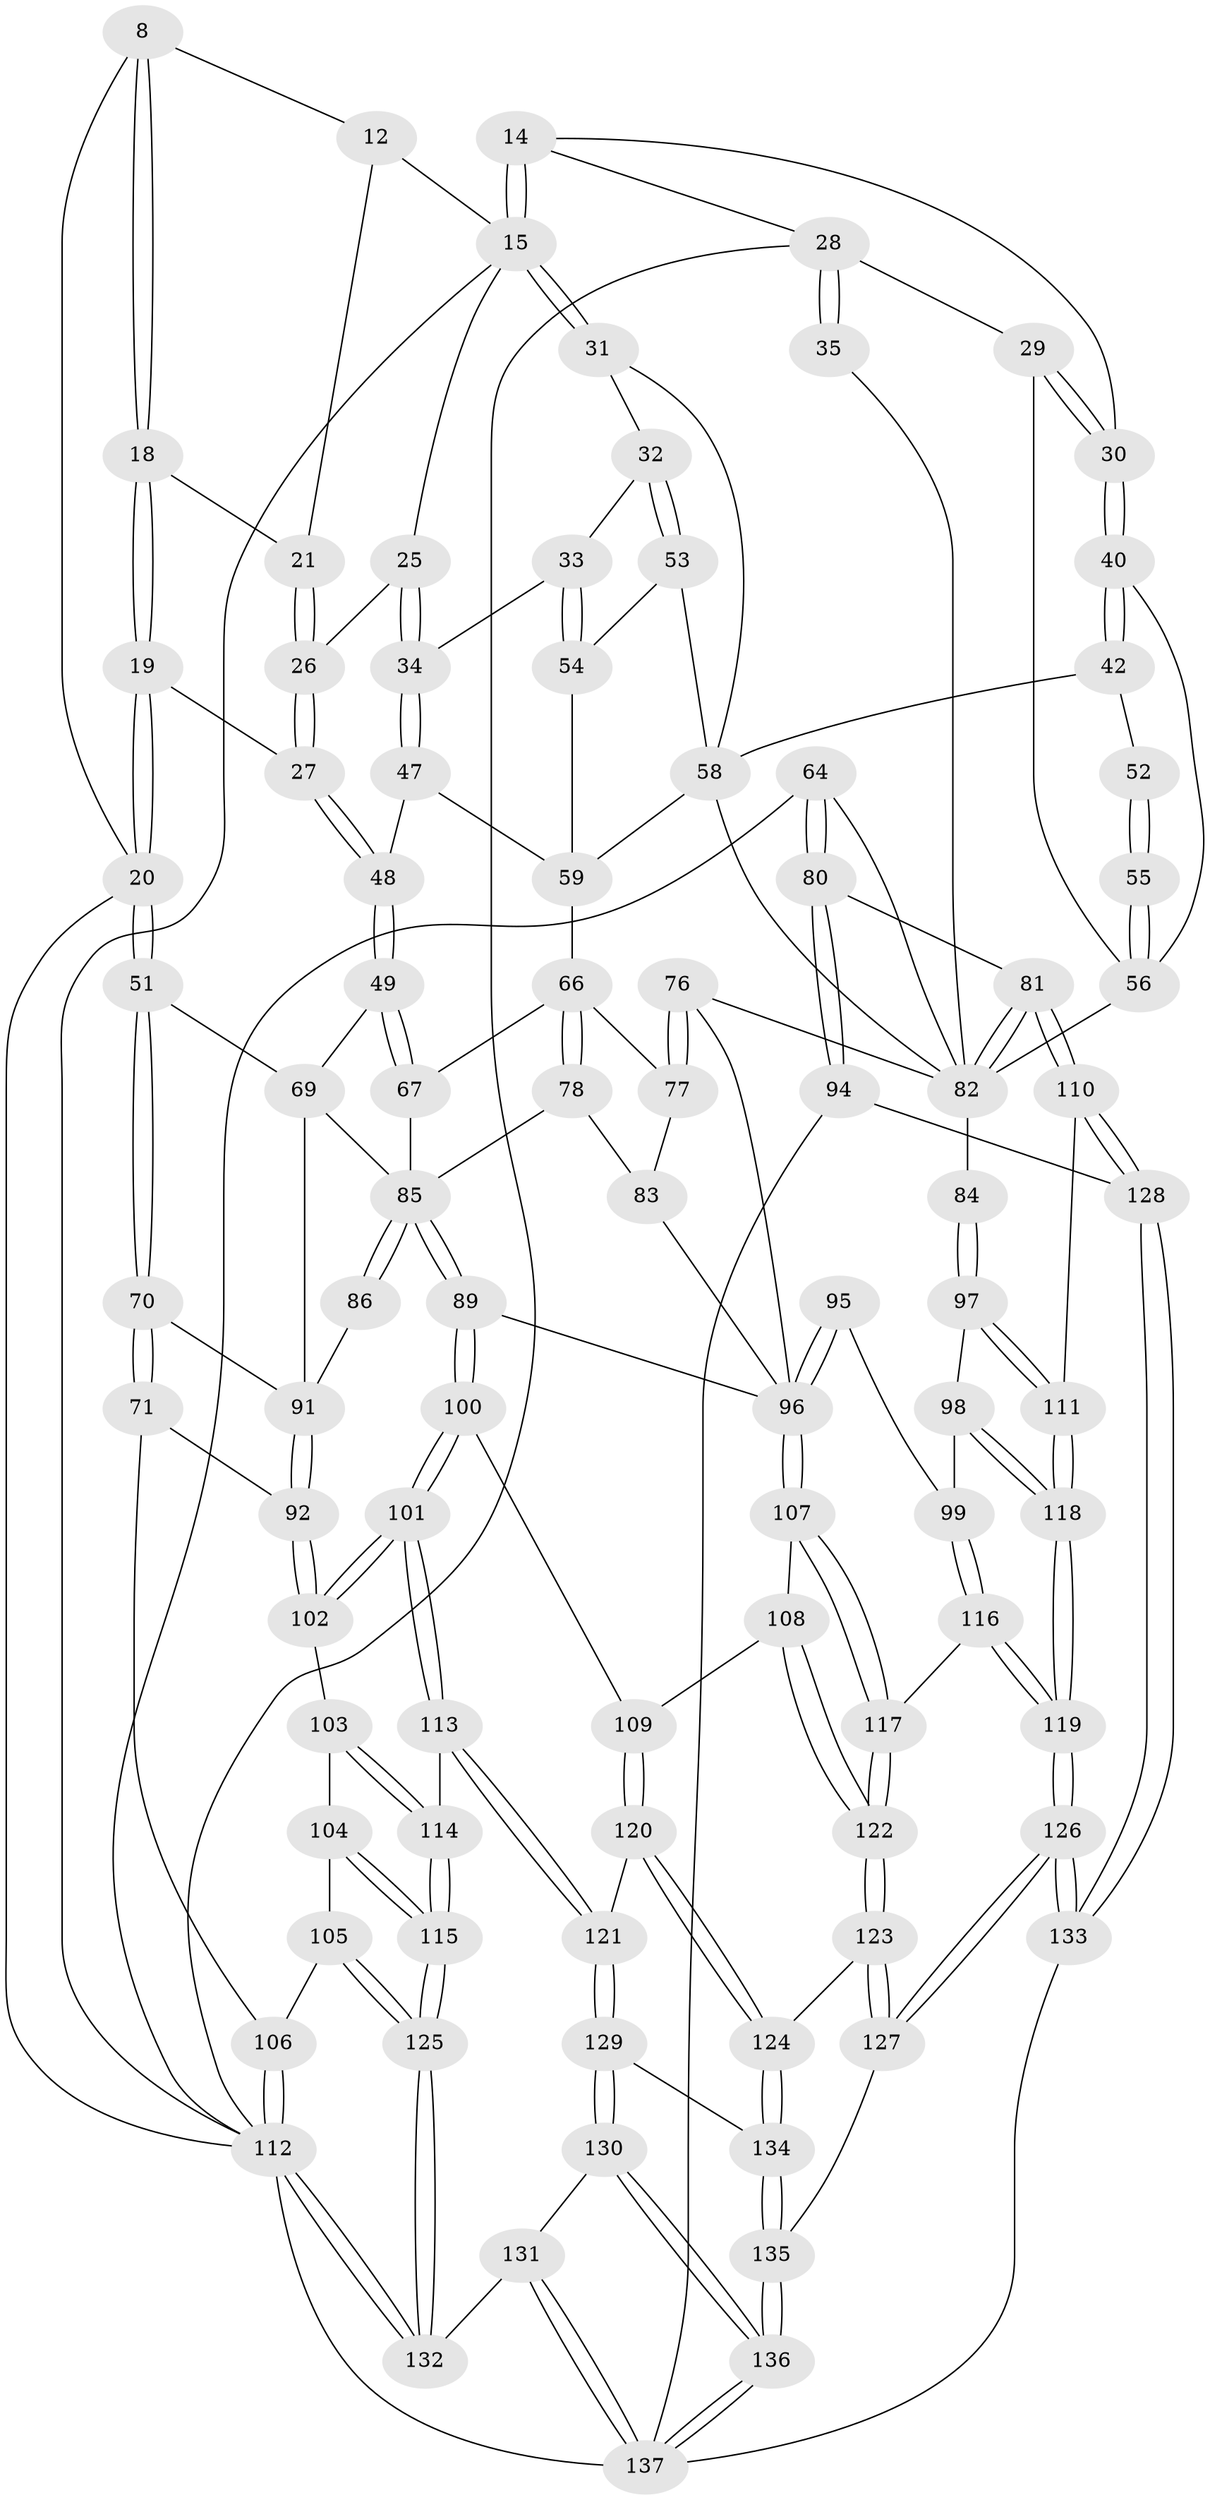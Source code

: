 // original degree distribution, {3: 0.014598540145985401, 4: 0.2116788321167883, 6: 0.1897810218978102, 5: 0.583941605839416}
// Generated by graph-tools (version 1.1) at 2025/05/03/04/25 22:05:05]
// undirected, 95 vertices, 227 edges
graph export_dot {
graph [start="1"]
  node [color=gray90,style=filled];
  8 [pos="+0.3394219335656941+0.04784721671126021"];
  12 [pos="+0.4740345524874731+0.05188669136587443",super="+7"];
  14 [pos="+0.6939603250066219+0.1540691902443054",super="+13"];
  15 [pos="+0.676498033412022+0.1529632006613218",super="+10+11+3"];
  18 [pos="+0.3588126116191585+0.088253319653661"];
  19 [pos="+0.3272672032888107+0.15671499857792728"];
  20 [pos="+0.20252348171374768+0.2471045847057517",super="+16+9+6"];
  21 [pos="+0.46919321475293563+0.05969338344701416"];
  25 [pos="+0.5322159596758735+0.1877720482012796"];
  26 [pos="+0.46890969536609955+0.17326391562131438"];
  27 [pos="+0.4679431254723665+0.1740238949208948"];
  28 [pos="+0.8436218422443033+0.14104533002730205",super="+23"];
  29 [pos="+0.8247662032822399+0.1632696394744436"];
  30 [pos="+0.7050508276661881+0.16105002495067117"];
  31 [pos="+0.6698284464477339+0.1707308584831601"];
  32 [pos="+0.6337122210847157+0.2199128351172346"];
  33 [pos="+0.6131323500597426+0.23283463234168753"];
  34 [pos="+0.5498121482691176+0.2232252196357959"];
  35 [pos="+0.9677234853353924+0.22896230681623483"];
  40 [pos="+0.739112702036382+0.21329332778847465"];
  42 [pos="+0.7269607077355725+0.28736715011415787"];
  47 [pos="+0.5388940936788525+0.2801305831246511"];
  48 [pos="+0.4313324274481385+0.28093389076785824"];
  49 [pos="+0.40796129542719944+0.30381437773551023"];
  51 [pos="+0.20307261270930366+0.24864002592167758"];
  52 [pos="+0.7674151535760372+0.2847280290304544"];
  53 [pos="+0.6579909022037606+0.27222762317936533"];
  54 [pos="+0.6090164778179106+0.28970004388203485"];
  55 [pos="+0.8103733346995474+0.29847665662609807",super="+45+46"];
  56 [pos="+0.8350760335131472+0.32367244621335667",super="+37+41"];
  58 [pos="+0.693101479859606+0.35833729063258507",super="+44"];
  59 [pos="+0.5839516011766613+0.3588052341948236",super="+57"];
  64 [pos="+1+0.36901546732981166"];
  66 [pos="+0.4747930273587714+0.38577642305176574",super="+65"];
  67 [pos="+0.47442821884879094+0.3856763369453233"];
  69 [pos="+0.3439112223447572+0.4377261045934654",super="+50"];
  70 [pos="+0.15851919954356597+0.36805386568340126"];
  71 [pos="+0.03292814472141687+0.45284127741375757"];
  76 [pos="+0.6714074082339416+0.5469710052948371"];
  77 [pos="+0.5658555606211889+0.42341682172916845"];
  78 [pos="+0.4795857767350113+0.48623102833725107"];
  80 [pos="+1+0.5795797644395337"];
  81 [pos="+1+0.5903446386824015"];
  82 [pos="+0.9496835650343547+0.5685106690444915",super="+75+62"];
  83 [pos="+0.5198638802344+0.4862282152024326"];
  84 [pos="+0.811479534282083+0.574897913103712"];
  85 [pos="+0.3819700240096579+0.580513598762833",super="+79+68"];
  86 [pos="+0.37205422300593805+0.5728888327167718"];
  89 [pos="+0.3820793992116527+0.5807087289908524"];
  91 [pos="+0.1923625026899384+0.5783996547159782",super="+74+73"];
  92 [pos="+0.16693259367341903+0.6024306519385696"];
  94 [pos="+1+0.894671617864251"];
  95 [pos="+0.6121396104391122+0.6593575399154559"];
  96 [pos="+0.5292030456638378+0.6781538910099167",super="+88+87+90"];
  97 [pos="+0.8021449069926337+0.6575989750973366"];
  98 [pos="+0.6837184582507587+0.7127328543118719"];
  99 [pos="+0.6293223370413197+0.6880041481414494"];
  100 [pos="+0.3560381266424005+0.6772802839289421"];
  101 [pos="+0.35395182924997604+0.6796433393600302"];
  102 [pos="+0.1533341605959535+0.6358169659223536"];
  103 [pos="+0.15295025102612028+0.6364252147959019"];
  104 [pos="+0.1522578132485419+0.6367914770232883"];
  105 [pos="+0+0.6872921111859734"];
  106 [pos="+0+0.6561228883362892",super="+72"];
  107 [pos="+0.5128622919245965+0.7262149477576019"];
  108 [pos="+0.49775031441218703+0.7415772395708596"];
  109 [pos="+0.4346329650048355+0.7300301728076336"];
  110 [pos="+0.9089848531297519+0.7920376739956322"];
  111 [pos="+0.823714279835113+0.7579879664143112"];
  112 [pos="+0+0.9048975920321599",super="+24"];
  113 [pos="+0.2992400274954814+0.777130049147951"];
  114 [pos="+0.2638263682238401+0.777982510143729"];
  115 [pos="+0.14248916734915254+0.8678980370551566"];
  116 [pos="+0.6127455608720094+0.7866373445850767"];
  117 [pos="+0.6050098806015519+0.7854483758548189"];
  118 [pos="+0.7139373636988796+0.8595393567575834"];
  119 [pos="+0.7000073083997363+0.8818477928951404"];
  120 [pos="+0.39370756393130013+0.8329720878808946"];
  121 [pos="+0.3037914356084316+0.7826284258898512"];
  122 [pos="+0.48562260331882756+0.8431048648874993"];
  123 [pos="+0.4728873192005081+0.8747388564880534"];
  124 [pos="+0.4174867306837301+0.8551427939233601"];
  125 [pos="+0.14179679234393194+0.8686367835469987"];
  126 [pos="+0.6674711649359769+1"];
  127 [pos="+0.6157529744481088+1"];
  128 [pos="+0.929065599204584+0.8189538034429749"];
  129 [pos="+0.2986772205933565+0.9289871198337002"];
  130 [pos="+0.2791053381303649+0.941368390034792"];
  131 [pos="+0.14201312570821512+0.9000770241194814"];
  132 [pos="+0.1383736315650753+0.8881054396603771"];
  133 [pos="+0.7875640174715287+1"];
  134 [pos="+0.3282619786455184+0.9308451622896554"];
  135 [pos="+0.5641044885230886+1"];
  136 [pos="+0.29099321286661456+1"];
  137 [pos="+0.03849363990418622+1",super="+93"];
  8 -- 18;
  8 -- 18;
  8 -- 12;
  8 -- 20;
  12 -- 21;
  12 -- 15 [weight=2];
  14 -- 15 [weight=2];
  14 -- 15;
  14 -- 30;
  14 -- 28;
  15 -- 31;
  15 -- 31;
  15 -- 25;
  15 -- 112;
  18 -- 19;
  18 -- 19;
  18 -- 21;
  19 -- 20;
  19 -- 20;
  19 -- 27;
  20 -- 51;
  20 -- 51;
  20 -- 112 [weight=2];
  21 -- 26;
  21 -- 26;
  25 -- 26;
  25 -- 34;
  25 -- 34;
  26 -- 27;
  26 -- 27;
  27 -- 48;
  27 -- 48;
  28 -- 29;
  28 -- 35 [weight=2];
  28 -- 35;
  28 -- 112;
  29 -- 30;
  29 -- 30;
  29 -- 56;
  30 -- 40;
  30 -- 40;
  31 -- 32;
  31 -- 58;
  32 -- 33;
  32 -- 53;
  32 -- 53;
  33 -- 34;
  33 -- 54;
  33 -- 54;
  34 -- 47;
  34 -- 47;
  35 -- 82;
  40 -- 42;
  40 -- 42;
  40 -- 56;
  42 -- 52;
  42 -- 58;
  47 -- 48;
  47 -- 59;
  48 -- 49;
  48 -- 49;
  49 -- 67;
  49 -- 67;
  49 -- 69;
  51 -- 70;
  51 -- 70;
  51 -- 69;
  52 -- 55 [weight=2];
  52 -- 55;
  53 -- 54;
  53 -- 58;
  54 -- 59;
  55 -- 56 [weight=3];
  55 -- 56;
  56 -- 82 [weight=2];
  58 -- 59;
  58 -- 82;
  59 -- 66;
  64 -- 80;
  64 -- 80;
  64 -- 112;
  64 -- 82;
  66 -- 67;
  66 -- 78;
  66 -- 78;
  66 -- 77;
  67 -- 85;
  69 -- 85;
  69 -- 91;
  70 -- 71;
  70 -- 71;
  70 -- 91;
  71 -- 92;
  71 -- 106;
  76 -- 77;
  76 -- 77;
  76 -- 82;
  76 -- 96;
  77 -- 83;
  78 -- 83;
  78 -- 85;
  80 -- 81;
  80 -- 94;
  80 -- 94;
  81 -- 82;
  81 -- 82;
  81 -- 110;
  81 -- 110;
  82 -- 84 [weight=2];
  83 -- 96;
  84 -- 97;
  84 -- 97;
  85 -- 86;
  85 -- 86;
  85 -- 89;
  85 -- 89;
  86 -- 91 [weight=2];
  89 -- 100;
  89 -- 100;
  89 -- 96;
  91 -- 92;
  91 -- 92;
  92 -- 102;
  92 -- 102;
  94 -- 128;
  94 -- 137;
  95 -- 96 [weight=2];
  95 -- 96;
  95 -- 99;
  96 -- 107;
  96 -- 107;
  97 -- 98;
  97 -- 111;
  97 -- 111;
  98 -- 99;
  98 -- 118;
  98 -- 118;
  99 -- 116;
  99 -- 116;
  100 -- 101;
  100 -- 101;
  100 -- 109;
  101 -- 102;
  101 -- 102;
  101 -- 113;
  101 -- 113;
  102 -- 103;
  103 -- 104;
  103 -- 114;
  103 -- 114;
  104 -- 105;
  104 -- 115;
  104 -- 115;
  105 -- 106;
  105 -- 125;
  105 -- 125;
  106 -- 112 [weight=2];
  106 -- 112;
  107 -- 108;
  107 -- 117;
  107 -- 117;
  108 -- 109;
  108 -- 122;
  108 -- 122;
  109 -- 120;
  109 -- 120;
  110 -- 111;
  110 -- 128;
  110 -- 128;
  111 -- 118;
  111 -- 118;
  112 -- 132;
  112 -- 132;
  112 -- 137 [weight=2];
  113 -- 114;
  113 -- 121;
  113 -- 121;
  114 -- 115;
  114 -- 115;
  115 -- 125;
  115 -- 125;
  116 -- 117;
  116 -- 119;
  116 -- 119;
  117 -- 122;
  117 -- 122;
  118 -- 119;
  118 -- 119;
  119 -- 126;
  119 -- 126;
  120 -- 121;
  120 -- 124;
  120 -- 124;
  121 -- 129;
  121 -- 129;
  122 -- 123;
  122 -- 123;
  123 -- 124;
  123 -- 127;
  123 -- 127;
  124 -- 134;
  124 -- 134;
  125 -- 132;
  125 -- 132;
  126 -- 127;
  126 -- 127;
  126 -- 133;
  126 -- 133;
  127 -- 135;
  128 -- 133;
  128 -- 133;
  129 -- 130;
  129 -- 130;
  129 -- 134;
  130 -- 131;
  130 -- 136;
  130 -- 136;
  131 -- 132;
  131 -- 137;
  131 -- 137;
  133 -- 137;
  134 -- 135;
  134 -- 135;
  135 -- 136;
  135 -- 136;
  136 -- 137;
  136 -- 137;
}
